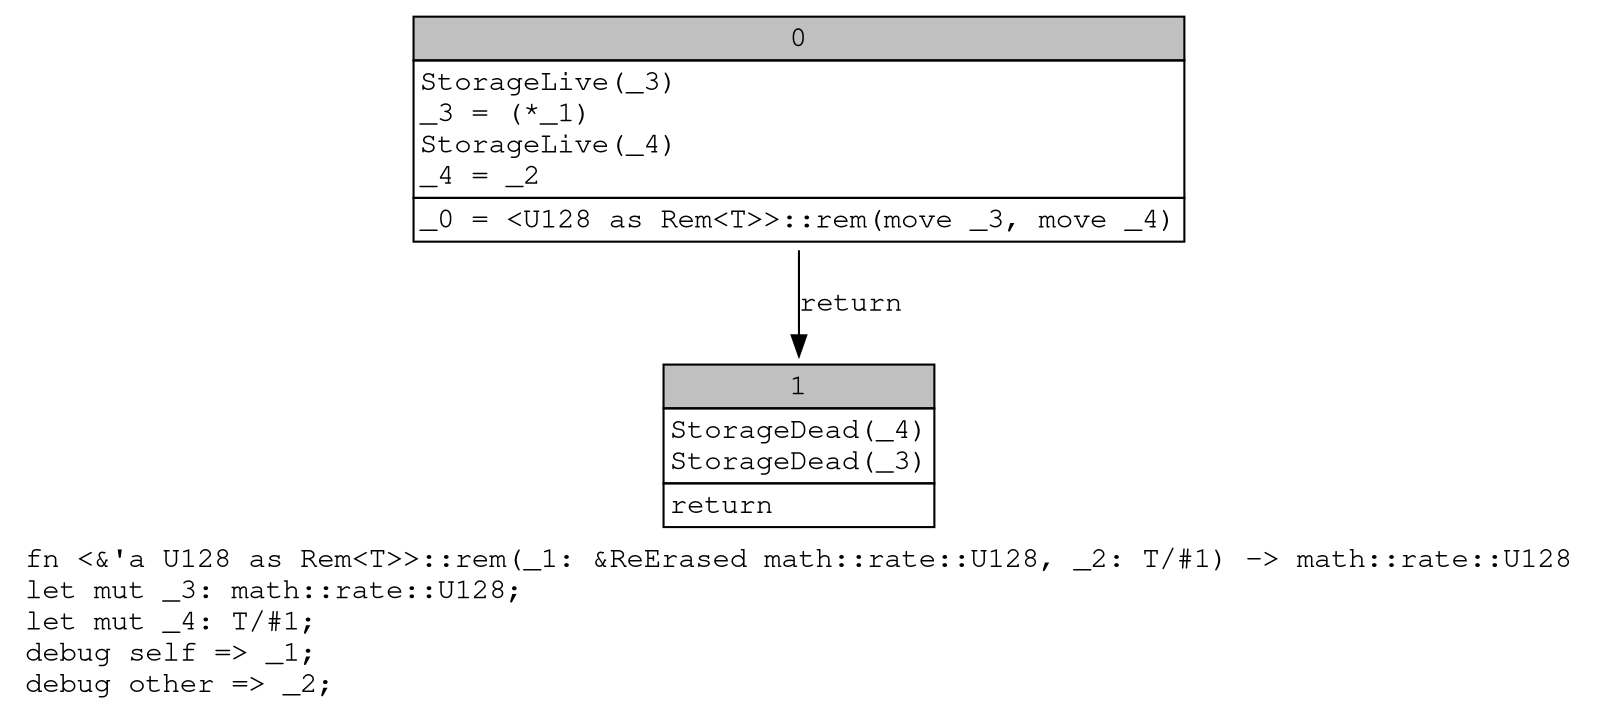 digraph Mir_0_1481 {
    graph [fontname="Courier, monospace"];
    node [fontname="Courier, monospace"];
    edge [fontname="Courier, monospace"];
    label=<fn &lt;&amp;'a U128 as Rem&lt;T&gt;&gt;::rem(_1: &amp;ReErased math::rate::U128, _2: T/#1) -&gt; math::rate::U128<br align="left"/>let mut _3: math::rate::U128;<br align="left"/>let mut _4: T/#1;<br align="left"/>debug self =&gt; _1;<br align="left"/>debug other =&gt; _2;<br align="left"/>>;
    bb0__0_1481 [shape="none", label=<<table border="0" cellborder="1" cellspacing="0"><tr><td bgcolor="gray" align="center" colspan="1">0</td></tr><tr><td align="left" balign="left">StorageLive(_3)<br/>_3 = (*_1)<br/>StorageLive(_4)<br/>_4 = _2<br/></td></tr><tr><td align="left">_0 = &lt;U128 as Rem&lt;T&gt;&gt;::rem(move _3, move _4)</td></tr></table>>];
    bb1__0_1481 [shape="none", label=<<table border="0" cellborder="1" cellspacing="0"><tr><td bgcolor="gray" align="center" colspan="1">1</td></tr><tr><td align="left" balign="left">StorageDead(_4)<br/>StorageDead(_3)<br/></td></tr><tr><td align="left">return</td></tr></table>>];
    bb0__0_1481 -> bb1__0_1481 [label="return"];
}
